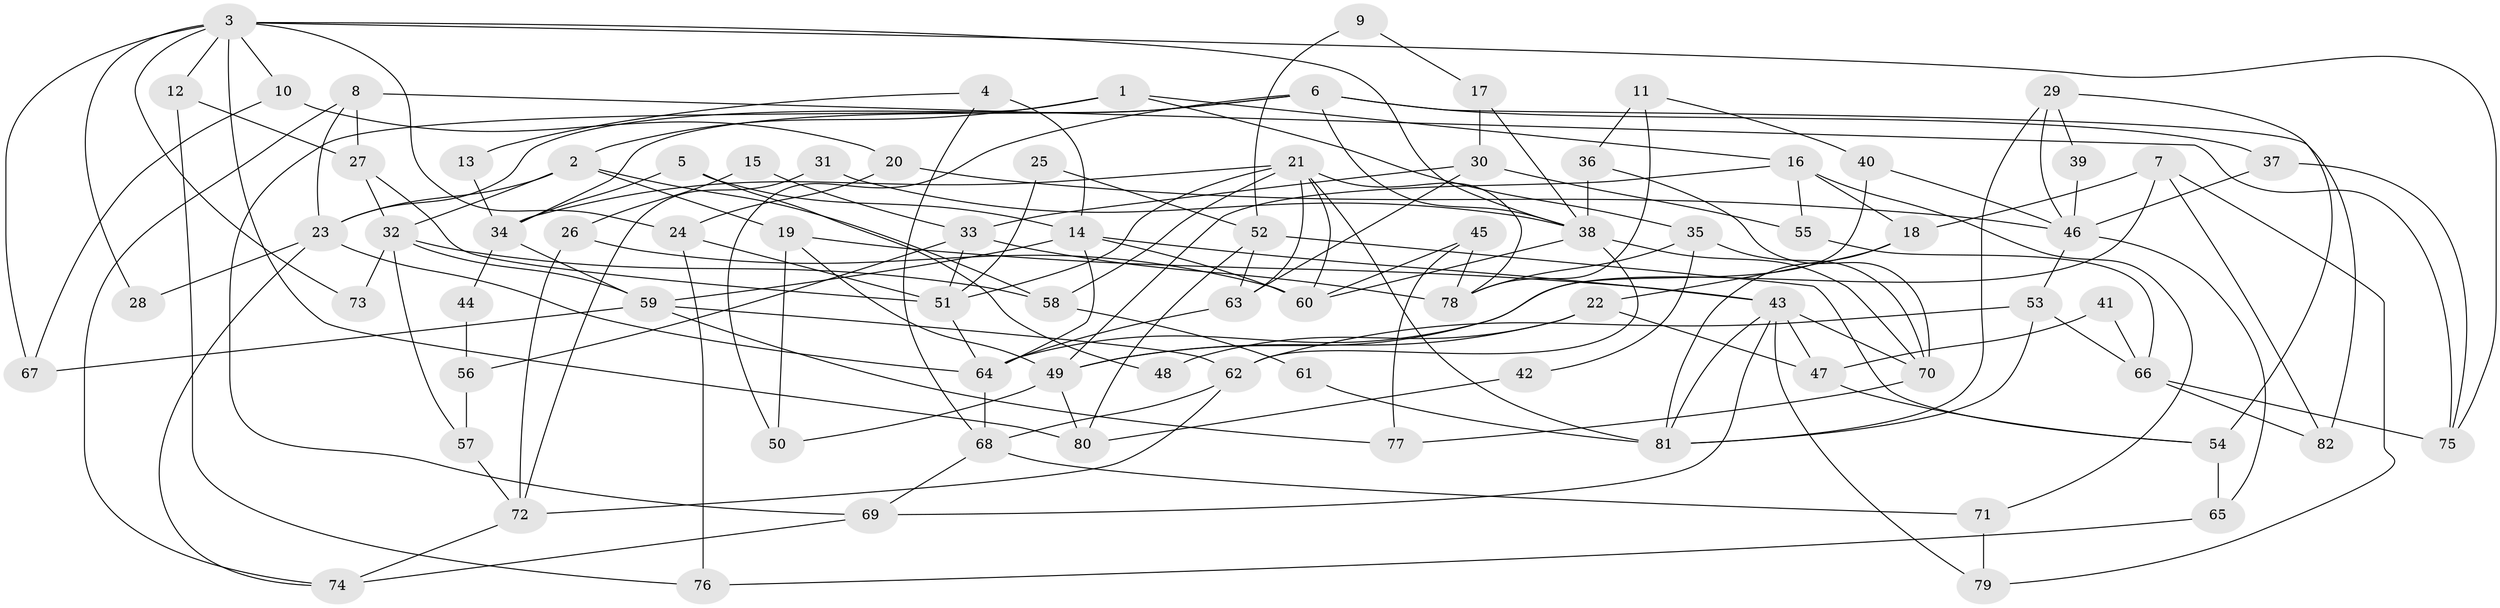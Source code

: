 // Generated by graph-tools (version 1.1) at 2025/36/03/09/25 02:36:16]
// undirected, 82 vertices, 164 edges
graph export_dot {
graph [start="1"]
  node [color=gray90,style=filled];
  1;
  2;
  3;
  4;
  5;
  6;
  7;
  8;
  9;
  10;
  11;
  12;
  13;
  14;
  15;
  16;
  17;
  18;
  19;
  20;
  21;
  22;
  23;
  24;
  25;
  26;
  27;
  28;
  29;
  30;
  31;
  32;
  33;
  34;
  35;
  36;
  37;
  38;
  39;
  40;
  41;
  42;
  43;
  44;
  45;
  46;
  47;
  48;
  49;
  50;
  51;
  52;
  53;
  54;
  55;
  56;
  57;
  58;
  59;
  60;
  61;
  62;
  63;
  64;
  65;
  66;
  67;
  68;
  69;
  70;
  71;
  72;
  73;
  74;
  75;
  76;
  77;
  78;
  79;
  80;
  81;
  82;
  1 -- 35;
  1 -- 16;
  1 -- 2;
  1 -- 69;
  2 -- 19;
  2 -- 23;
  2 -- 32;
  2 -- 58;
  3 -- 38;
  3 -- 10;
  3 -- 12;
  3 -- 24;
  3 -- 28;
  3 -- 67;
  3 -- 73;
  3 -- 75;
  3 -- 80;
  4 -- 14;
  4 -- 68;
  4 -- 13;
  5 -- 14;
  5 -- 34;
  5 -- 48;
  6 -- 23;
  6 -- 34;
  6 -- 37;
  6 -- 38;
  6 -- 50;
  6 -- 82;
  7 -- 82;
  7 -- 64;
  7 -- 18;
  7 -- 79;
  8 -- 27;
  8 -- 23;
  8 -- 74;
  8 -- 75;
  9 -- 17;
  9 -- 52;
  10 -- 67;
  10 -- 20;
  11 -- 36;
  11 -- 78;
  11 -- 40;
  12 -- 27;
  12 -- 76;
  13 -- 34;
  14 -- 43;
  14 -- 59;
  14 -- 60;
  14 -- 64;
  15 -- 33;
  15 -- 26;
  16 -- 49;
  16 -- 71;
  16 -- 18;
  16 -- 55;
  17 -- 38;
  17 -- 30;
  18 -- 22;
  18 -- 81;
  19 -- 49;
  19 -- 50;
  19 -- 43;
  20 -- 46;
  20 -- 24;
  21 -- 60;
  21 -- 63;
  21 -- 34;
  21 -- 51;
  21 -- 58;
  21 -- 78;
  21 -- 81;
  22 -- 49;
  22 -- 47;
  22 -- 48;
  23 -- 74;
  23 -- 28;
  23 -- 64;
  24 -- 51;
  24 -- 76;
  25 -- 51;
  25 -- 52;
  26 -- 72;
  26 -- 60;
  27 -- 32;
  27 -- 51;
  29 -- 54;
  29 -- 81;
  29 -- 39;
  29 -- 46;
  30 -- 33;
  30 -- 55;
  30 -- 63;
  31 -- 72;
  31 -- 38;
  32 -- 58;
  32 -- 57;
  32 -- 59;
  32 -- 73;
  33 -- 78;
  33 -- 51;
  33 -- 56;
  34 -- 59;
  34 -- 44;
  35 -- 78;
  35 -- 70;
  35 -- 42;
  36 -- 70;
  36 -- 38;
  37 -- 75;
  37 -- 46;
  38 -- 62;
  38 -- 60;
  38 -- 70;
  39 -- 46;
  40 -- 46;
  40 -- 49;
  41 -- 66;
  41 -- 47;
  42 -- 80;
  43 -- 81;
  43 -- 47;
  43 -- 69;
  43 -- 70;
  43 -- 79;
  44 -- 56;
  45 -- 77;
  45 -- 60;
  45 -- 78;
  46 -- 53;
  46 -- 65;
  47 -- 54;
  49 -- 80;
  49 -- 50;
  51 -- 64;
  52 -- 54;
  52 -- 63;
  52 -- 80;
  53 -- 81;
  53 -- 62;
  53 -- 66;
  54 -- 65;
  55 -- 66;
  56 -- 57;
  57 -- 72;
  58 -- 61;
  59 -- 62;
  59 -- 67;
  59 -- 77;
  61 -- 81;
  62 -- 68;
  62 -- 72;
  63 -- 64;
  64 -- 68;
  65 -- 76;
  66 -- 75;
  66 -- 82;
  68 -- 69;
  68 -- 71;
  69 -- 74;
  70 -- 77;
  71 -- 79;
  72 -- 74;
}
